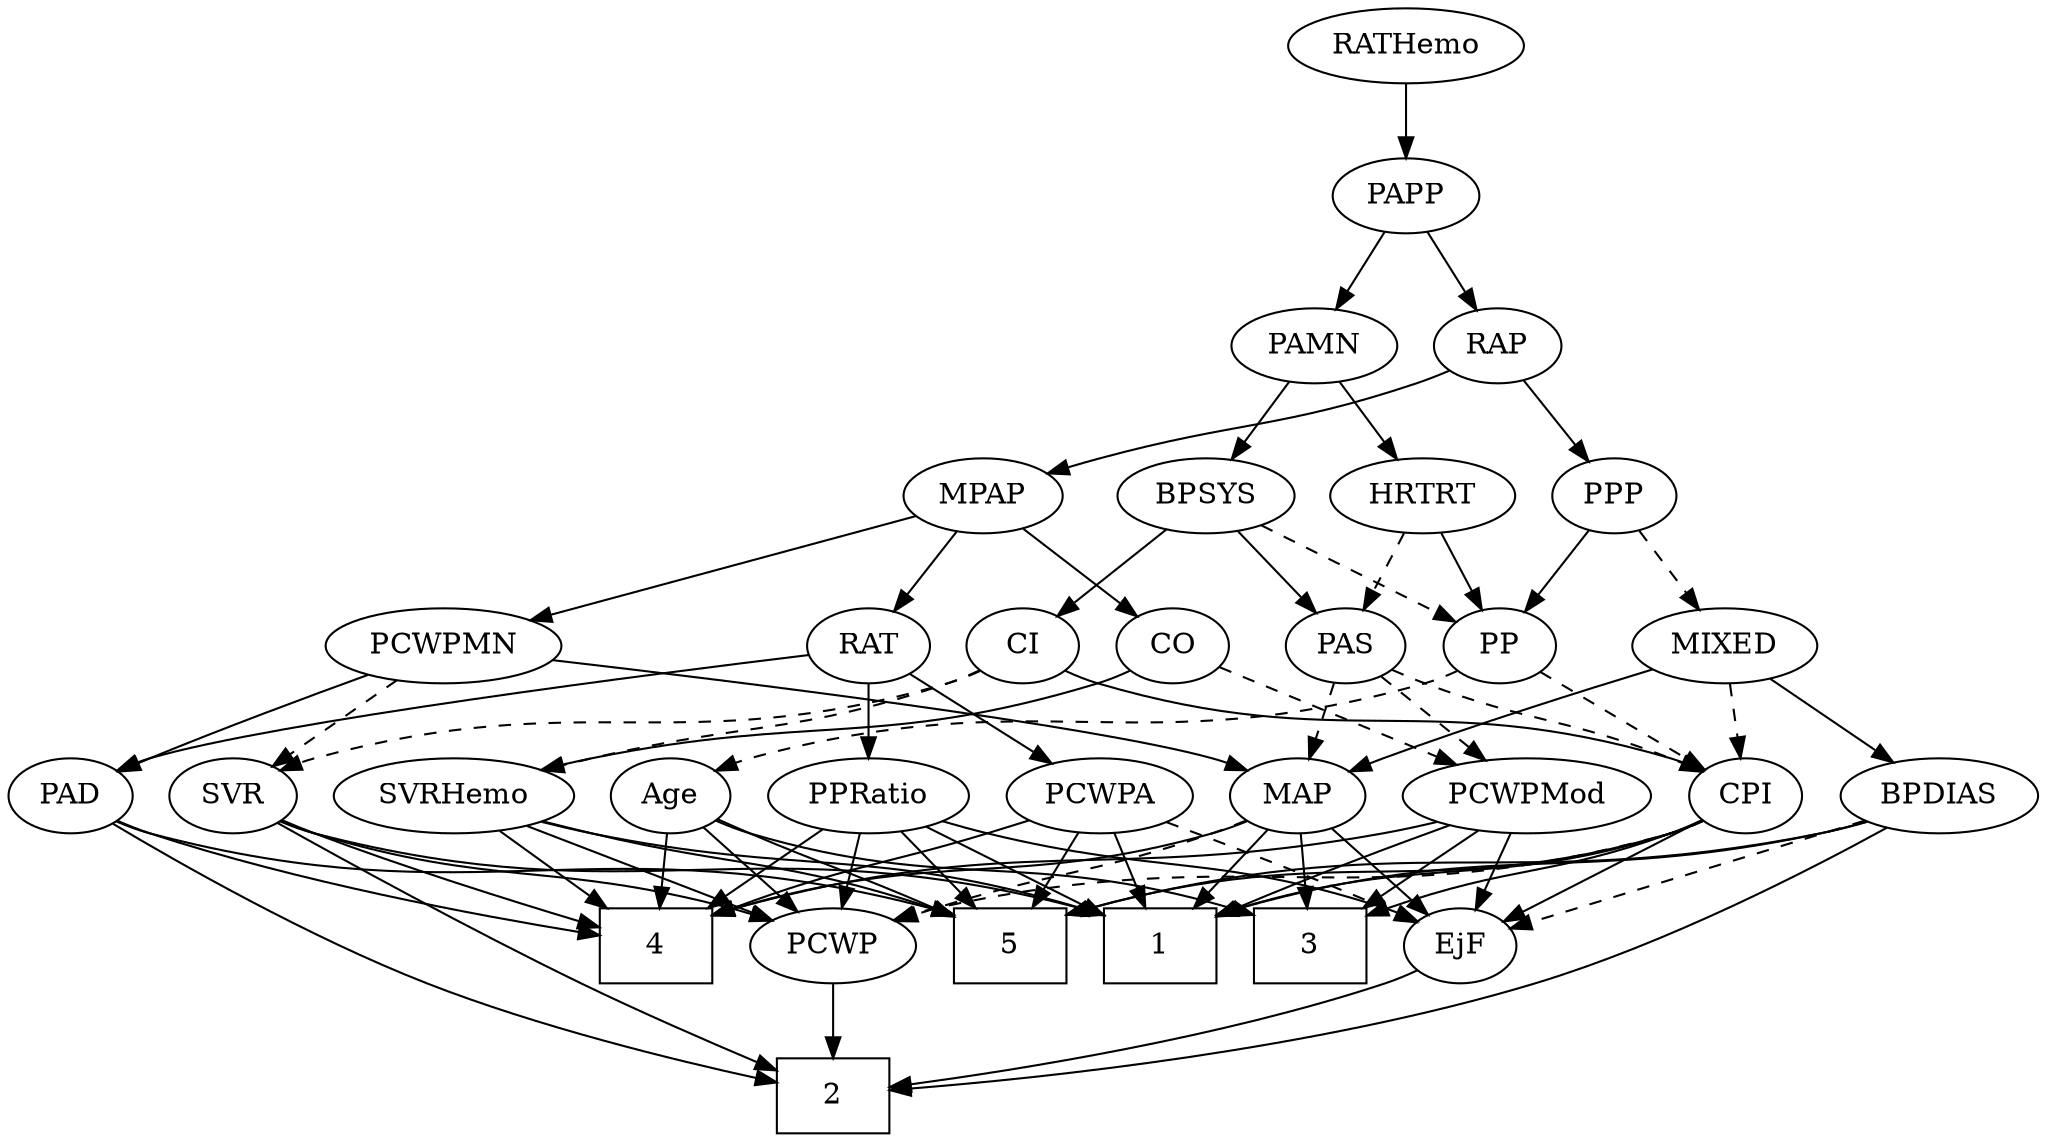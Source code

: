 strict digraph {
	graph [bb="0,0,895.84,540"];
	node [label="\N"];
	1	[height=0.5,
		pos="510.6,90",
		shape=box,
		width=0.75];
	2	[height=0.5,
		pos="358.6,18",
		shape=box,
		width=0.75];
	3	[height=0.5,
		pos="582.6,90",
		shape=box,
		width=0.75];
	4	[height=0.5,
		pos="278.6,90",
		shape=box,
		width=0.75];
	5	[height=0.5,
		pos="438.6,90",
		shape=box,
		width=0.75];
	Age	[height=0.5,
		pos="294.6,162",
		width=0.75];
	Age -> 3	[pos="e,555.39,104.8 315.15,150.11 320.1,147.82 325.45,145.61 330.6,144 420.49,115.88 451.7,135.68 545.78,107.75",
		style=solid];
	Age -> 4	[pos="e,282.55,108.28 290.72,144.05 288.94,136.26 286.79,126.82 284.79,118.08",
		style=solid];
	Age -> 5	[pos="e,411.35,104.24 315.85,150.67 338.52,139.65 374.86,121.98 402.12,108.73",
		style=solid];
	PCWP	[height=0.5,
		pos="358.6,90",
		width=0.97491];
	Age -> PCWP	[pos="e,344.15,106.8 308.17,146.15 316.59,136.94 327.59,124.91 337.17,114.43",
		style=solid];
	EjF	[height=0.5,
		pos="654.6,90",
		width=0.75];
	EjF -> 2	[pos="e,385.73,22.343 634.01,78.241 629.05,75.945 623.71,73.702 618.6,72 541.31,46.289 446.75,30.811 395.65,23.696",
		style=solid];
	RAP	[height=0.5,
		pos="672.6,378",
		width=0.77632];
	MPAP	[height=0.5,
		pos="437.6,306",
		width=0.97491];
	RAP -> MPAP	[pos="e,467.27,315.72 650.95,366.28 645.98,364.03 640.66,361.8 635.6,360 575.48,338.59 558.15,340.84 496.6,324 490.32,322.28 483.69,320.42 \
477.22,318.58",
		style=solid];
	PPP	[height=0.5,
		pos="723.6,306",
		width=0.75];
	RAP -> PPP	[pos="e,712.31,322.49 683.92,361.46 690.52,352.4 698.98,340.79 706.39,330.61",
		style=solid];
	MIXED	[height=0.5,
		pos="762.6,234",
		width=1.1193];
	CPI	[height=0.5,
		pos="766.6,162",
		width=0.75];
	MIXED -> CPI	[pos="e,765.62,180.1 763.59,215.7 764.03,207.98 764.56,198.71 765.05,190.11",
		style=dashed];
	BPDIAS	[height=0.5,
		pos="853.6,162",
		width=1.1735];
	MIXED -> BPDIAS	[pos="e,834.01,178.07 781.9,218.15 794.72,208.29 811.75,195.19 826,184.23",
		style=solid];
	MAP	[height=0.5,
		pos="568.6,162",
		width=0.84854];
	MIXED -> MAP	[pos="e,592.6,173.52 731.4,222.55 693.37,209.77 631.36,188.74 608.6,180 606.4,179.16 604.14,178.26 601.87,177.35",
		style=solid];
	CO	[height=0.5,
		pos="523.6,234",
		width=0.75];
	MPAP -> CO	[pos="e,507.13,248.4 455.84,290.15 468.41,279.92 485.27,266.19 499.03,255",
		style=solid];
	RAT	[height=0.5,
		pos="379.6,234",
		width=0.75827];
	MPAP -> RAT	[pos="e,392.31,250.34 424.44,289.12 416.84,279.95 407.15,268.26 398.73,258.09",
		style=solid];
	PCWPMN	[height=0.5,
		pos="194.6,234",
		width=1.3902];
	MPAP -> PCWPMN	[pos="e,232.63,245.96 407.8,296.42 366.54,284.53 291.55,262.93 242.4,248.77",
		style=solid];
	BPSYS	[height=0.5,
		pos="543.6,306",
		width=1.0471];
	PAS	[height=0.5,
		pos="602.6,234",
		width=0.75];
	BPSYS -> PAS	[pos="e,589.67,250.34 556.99,289.12 564.71,279.95 574.57,268.26 583.14,258.09",
		style=solid];
	PP	[height=0.5,
		pos="674.6,234",
		width=0.75];
	BPSYS -> PP	[pos="e,654.26,245.87 567.93,292 589.78,280.32 621.91,263.15 645.19,250.71",
		style=dashed];
	CI	[height=0.5,
		pos="451.6,234",
		width=0.75];
	BPSYS -> CI	[pos="e,468.91,248.17 524.09,290.15 510.42,279.75 492.02,265.75 477.17,254.46",
		style=solid];
	PAD	[height=0.5,
		pos="28.597,162",
		width=0.79437];
	PAD -> 2	[pos="e,331.49,24.837 47.34,147.9 75.122,128.97 129.37,93.845 179.6,72 227,51.383 284.82,35.882 321.68,27.126",
		style=solid];
	PAD -> 4	[pos="e,251.38,96.205 50.839,150.27 55.948,148.02 61.406,145.79 66.597,144 126.55,123.27 198.63,107.01 241.42,98.224",
		style=solid];
	PAD -> 5	[pos="e,411.45,104.97 50.27,149.9 55.501,147.62 61.155,145.47 66.597,144 208.48,105.69 255.97,146.79 401.7,107.67",
		style=solid];
	PCWPMod	[height=0.5,
		pos="669.6,162",
		width=1.4443];
	CO -> PCWPMod	[pos="e,640.53,176.94 544.83,222.82 567.4,212 603.56,194.66 631.16,181.43",
		style=dashed];
	SVRHemo	[height=0.5,
		pos="199.6,162",
		width=1.3902];
	CO -> SVRHemo	[pos="e,236.24,174.32 503.06,222.07 498.11,219.78 492.75,217.59 487.6,216 389.13,185.7 359.18,202.31 258.6,180 254.5,179.09 250.27,178.06 \
246.04,176.97",
		style=solid];
	PAS -> CPI	[pos="e,745.39,173.31 623.81,222.69 628.64,220.42 633.77,218.08 638.6,216 678.92,198.62 690.28,197.38 730.6,180 732.41,179.22 734.26,178.4 \
736.12,177.57",
		style=dashed];
	PAS -> PCWPMod	[pos="e,654.09,179.2 616.48,218.5 625.3,209.28 636.92,197.14 647.05,186.56",
		style=dashed];
	PAS -> MAP	[pos="e,576.68,179.63 594.71,216.76 590.69,208.49 585.71,198.23 581.18,188.9",
		style=dashed];
	PAMN	[height=0.5,
		pos="590.6,378",
		width=1.011];
	PAMN -> BPSYS	[pos="e,554.77,323.63 579.7,360.76 573.97,352.23 566.82,341.58 560.4,332.02",
		style=solid];
	HRTRT	[height=0.5,
		pos="638.6,306",
		width=1.1013];
	PAMN -> HRTRT	[pos="e,627.19,323.63 601.73,360.76 607.58,352.23 614.88,341.58 621.44,332.02",
		style=solid];
	RATHemo	[height=0.5,
		pos="631.6,522",
		width=1.3721];
	PAPP	[height=0.5,
		pos="631.6,450",
		width=0.88464];
	RATHemo -> PAPP	[pos="e,631.6,468.1 631.6,503.7 631.6,495.98 631.6,486.71 631.6,478.11",
		style=solid];
	CPI -> 1	[pos="e,537.83,104.71 746.02,150.21 741.06,147.92 735.72,145.68 730.6,144 654.36,118.97 627.75,132.86 547.37,107.79",
		style=solid];
	CPI -> 3	[pos="e,609.95,104.37 745.48,150.47 740.64,148.21 735.48,145.93 730.6,144 684.72,125.88 669.01,127 619.29,108.01",
		style=solid];
	CPI -> 5	[pos="e,465.78,104.87 746.08,150.01 741.12,147.73 735.76,145.54 730.6,144 623.63,112.03 586.77,139.27 475.68,107.78",
		style=solid];
	CPI -> EjF	[pos="e,673.69,102.93 747.6,149.13 729.66,137.91 702.55,120.97 682.22,108.26",
		style=solid];
	CPI -> PCWP	[pos="e,384.77,102.38 746.11,149.9 741.15,147.62 735.79,145.47 730.6,144 589.46,104.14 545.08,142.72 402.6,108 399.93,107.35 397.21,106.58 \
394.49,105.73",
		style=dashed];
	RAT -> PAD	[pos="e,50.339,173.86 352.76,229.35 287.21,220.28 120.4,196.3 66.597,180 64.321,179.31 62.003,178.52 59.69,177.66",
		style=solid];
	PCWPA	[height=0.5,
		pos="478.6,162",
		width=1.1555];
	RAT -> PCWPA	[pos="e,457.81,177.7 397.76,220.16 412.21,209.94 432.71,195.44 449.45,183.61",
		style=solid];
	PPRatio	[height=0.5,
		pos="379.6,162",
		width=1.1013];
	RAT -> PPRatio	[pos="e,379.6,180.1 379.6,215.7 379.6,207.98 379.6,198.71 379.6,190.11",
		style=solid];
	SVR	[height=0.5,
		pos="103.6,162",
		width=0.77632];
	SVR -> 1	[pos="e,483.45,104.97 124.68,149.9 129.77,147.62 135.28,145.47 140.6,144 281.44,105.17 328.84,146.58 473.76,107.65",
		style=solid];
	SVR -> 2	[pos="e,331.35,30.159 121.97,148.05 148.11,129.9 197.81,96.411 242.6,72 268.45,57.907 298.75,44.152 321.9,34.188",
		style=solid];
	SVR -> 4	[pos="e,251.42,100.85 125.41,150.7 130.37,148.43 135.65,146.09 140.6,144 174.66,129.65 214.07,114.67 242.04,104.31",
		style=solid];
	SVR -> PCWP	[pos="e,332.32,101.96 125.18,150.09 130.16,147.86 135.49,145.68 140.6,144 215.63,119.36 238.84,130.31 314.6,108 317.23,107.22 319.93,106.36 \
322.63,105.44",
		style=solid];
	PCWPMod -> 1	[pos="e,537.68,103.91 637.87,147.68 614.9,137.96 582.92,124.27 546.92,108.08",
		style=solid];
	PCWPMod -> 3	[pos="e,603.78,108.04 649.86,145.12 638.59,136.05 624.25,124.51 611.71,114.42",
		style=solid];
	PCWPMod -> 4	[pos="e,305.76,104.93 631.74,149.5 624.13,147.46 616.14,145.5 608.6,144 482.65,118.89 442.99,143.32 315.5,107.72",
		style=solid];
	PCWPMod -> EjF	[pos="e,658.26,108.1 665.89,143.7 664.24,135.98 662.25,126.71 660.41,118.11",
		style=solid];
	PCWPA -> 1	[pos="e,502.7,108.28 486.34,144.05 489.98,136.09 494.41,126.41 498.48,117.51",
		style=solid];
	PCWPA -> 4	[pos="e,305.95,104.38 447.16,150.19 441.01,148.11 434.61,145.97 428.6,144 380.97,128.38 365.77,127.45 315.41,108.08",
		style=solid];
	PCWPA -> 5	[pos="e,448.57,108.45 469.12,144.41 464.47,136.28 458.77,126.31 453.56,117.18",
		style=solid];
	PCWPA -> EjF	[pos="e,633.4,101.35 509.74,150.01 538.3,139.75 581.64,123.69 618.6,108 620.41,107.23 622.27,106.42 624.13,105.59",
		style=dashed];
	PCWPMN -> PAD	[pos="e,51.056,173.17 162.67,220.07 136.71,209.49 99.181,194.03 66.597,180 64.548,179.12 62.44,178.2 60.318,177.27",
		style=solid];
	PCWPMN -> SVR	[pos="e,120.98,176.37 174.4,217.46 161.01,207.16 143.32,193.56 128.98,182.53",
		style=dashed];
	PCWPMN -> MAP	[pos="e,545.86,174.06 241.07,227.13 319.87,216.94 476.32,195.55 529.6,180 531.87,179.34 534.19,178.57 536.5,177.74",
		style=solid];
	SVRHemo -> 1	[pos="e,483.39,104.8 236.25,149.73 243.61,147.67 251.32,145.65 258.6,144 350.46,123.18 379.82,136.15 473.79,107.77",
		style=solid];
	SVRHemo -> 4	[pos="e,259.36,108.04 217.52,145.12 227.66,136.14 240.53,124.73 251.83,114.71",
		style=solid];
	SVRHemo -> 5	[pos="e,411.31,104.56 237,150.01 244.15,147.96 251.6,145.88 258.6,144 319.32,127.67 338.67,129.92 401.69,107.98",
		style=solid];
	SVRHemo -> PCWP	[pos="e,332.89,102.32 229.88,147.67 256.56,135.92 295.43,118.81 323.47,106.47",
		style=solid];
	BPDIAS -> 1	[pos="e,537.78,104.87 822.57,149.66 816.04,147.55 809.14,145.54 802.6,144 693.91,118.47 658.67,139.63 547.68,107.8",
		style=solid];
	BPDIAS -> 2	[pos="e,386.03,20.227 832.29,146.24 802.17,126.13 744.76,90.493 690.6,72 587.73,36.876 458.84,24.807 396.22,20.838",
		style=solid];
	BPDIAS -> 5	[pos="e,465.75,104.97 822.88,149.59 816.26,147.47 809.25,145.46 802.6,144 662.56,113.34 617.74,146.31 475.7,107.74",
		style=solid];
	BPDIAS -> EjF	[pos="e,677.9,99.196 822.07,149.91 785.4,137.01 725.15,115.82 687.79,102.68",
		style=dashed];
	MAP -> 1	[pos="e,525.07,108.46 555.73,145.46 548.63,136.91 539.65,126.07 531.58,116.32",
		style=solid];
	MAP -> 3	[pos="e,579.14,108.28 571.99,144.05 573.53,136.35 575.39,127.03 577.12,118.36",
		style=solid];
	MAP -> 4	[pos="e,305.8,104.8 545.85,149.97 540.6,147.74 534.98,145.6 529.6,144 439.71,117.32 409.03,135.69 315.37,107.74",
		style=solid];
	MAP -> EjF	[pos="e,638.1,104.43 586,146.83 598.72,136.48 616.14,122.31 630.24,110.83",
		style=solid];
	MAP -> PCWP	[pos="e,385.45,101.83 545.29,150.23 540.17,148.04 534.74,145.84 529.6,144 474.36,124.23 458.24,126.59 402.6,108 400.06,107.15 397.46,106.25 \
394.85,105.31",
		style=dashed];
	PP -> Age	[pos="e,315.09,174.08 654.1,221.92 649.15,219.64 643.78,217.48 638.6,216 506.1,178.08 463.1,217.92 330.6,180 328.65,179.44 326.68,178.79 \
324.72,178.08",
		style=dashed];
	PP -> CPI	[pos="e,749.37,176.11 691.9,219.83 705.78,209.27 725.46,194.3 741.14,182.37",
		style=dashed];
	PPP -> MIXED	[pos="e,753.33,251.63 732.64,288.76 737.3,280.4 743.09,270.02 748.33,260.61",
		style=dashed];
	PPP -> PP	[pos="e,685.44,250.49 712.72,289.46 706.44,280.49 698.41,269.02 691.34,258.92",
		style=solid];
	PPRatio -> 1	[pos="e,483.35,105.56 404.24,147.83 424.04,137.25 452.14,122.24 474.48,110.3",
		style=solid];
	PPRatio -> 4	[pos="e,303.42,108.2 358.67,146.5 345.12,137.1 327.18,124.67 311.71,113.95",
		style=solid];
	PPRatio -> 5	[pos="e,424.16,108.12 393.28,144.76 400.52,136.18 409.55,125.46 417.65,115.86",
		style=solid];
	PPRatio -> EjF	[pos="e,634.02,101.81 409.07,149.76 415.15,147.67 421.54,145.63 427.6,144 511,121.51 536.43,134.66 618.6,108 620.52,107.38 622.47,106.67 \
624.43,105.92",
		style=solid];
	PPRatio -> PCWP	[pos="e,363.78,108.28 374.51,144.05 372.18,136.26 369.34,126.82 366.72,118.08",
		style=solid];
	PCWP -> 2	[pos="e,358.6,36.104 358.6,71.697 358.6,63.983 358.6,54.712 358.6,46.112",
		style=solid];
	CI -> CPI	[pos="e,746.07,173.96 472.12,222.04 477.08,219.75 482.44,217.56 487.6,216 592.09,184.35 626.11,211.65 730.6,180 732.53,179.41 734.5,178.74 \
736.45,178.01",
		style=solid];
	CI -> SVR	[pos="e,124.7,174.01 431.09,221.98 426.13,219.69 420.77,217.52 415.6,216 297.33,181.26 259.05,214.12 140.6,180 138.44,179.38 136.26,178.65 \
134.08,177.86",
		style=dashed];
	CI -> SVRHemo	[pos="e,236.97,174.1 430.98,222.33 426.02,220.03 420.69,217.76 415.6,216 347.95,192.58 327.91,197.92 258.6,180 254.76,179.01 250.79,177.95 \
246.81,176.85",
		style=dashed];
	PAPP -> RAP	[pos="e,663.14,395.15 641.11,432.76 646.13,424.19 652.39,413.49 658.01,403.9",
		style=solid];
	PAPP -> PAMN	[pos="e,600.34,395.63 622.09,432.76 617.14,424.32 610.98,413.8 605.42,404.31",
		style=solid];
	HRTRT -> PAS	[pos="e,611.07,251.47 630.07,288.41 625.76,280.04 620.45,269.71 615.64,260.37",
		style=dashed];
	HRTRT -> PP	[pos="e,666.13,251.47 647.13,288.41 651.43,280.04 656.75,269.71 661.55,260.37",
		style=solid];
}
